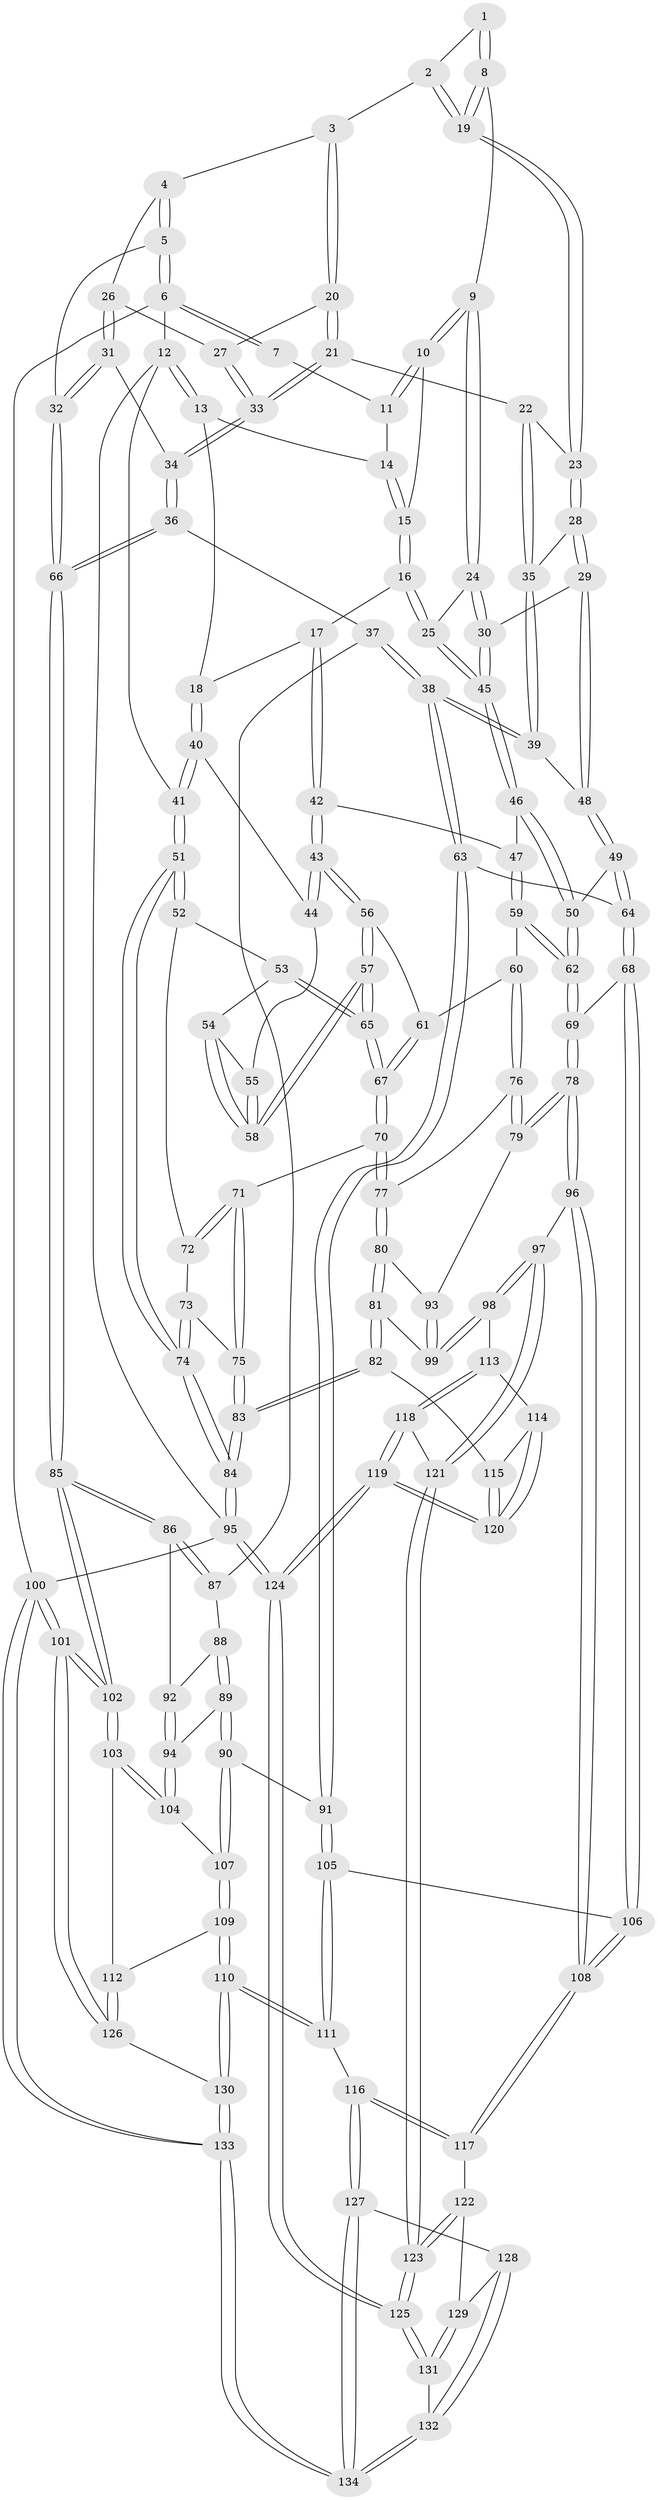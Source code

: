 // coarse degree distribution, {3: 0.07407407407407407, 4: 0.3950617283950617, 5: 0.41975308641975306, 2: 0.012345679012345678, 6: 0.09876543209876543}
// Generated by graph-tools (version 1.1) at 2025/24/03/03/25 07:24:36]
// undirected, 134 vertices, 332 edges
graph export_dot {
graph [start="1"]
  node [color=gray90,style=filled];
  1 [pos="+0.7795095031302742+0"];
  2 [pos="+0.8187556002729734+0.002160116168997323"];
  3 [pos="+0.8758722082298629+0.08890363102114045"];
  4 [pos="+0.9198695315948674+0.10544559984874644"];
  5 [pos="+1+0"];
  6 [pos="+1+0"];
  7 [pos="+0.7785934962961047+0"];
  8 [pos="+0.6148952460340956+0.10922515759927684"];
  9 [pos="+0.573294363240424+0.10739276806268443"];
  10 [pos="+0.5634336333664616+0.0961227574990765"];
  11 [pos="+0.44179356716963886+0"];
  12 [pos="+0+0"];
  13 [pos="+0.18811245931638762+0"];
  14 [pos="+0.40509991182460076+0"];
  15 [pos="+0.37247937193771713+0.10398154803847134"];
  16 [pos="+0.34830144488532283+0.15518413116625296"];
  17 [pos="+0.2902896012187518+0.16780102076070552"];
  18 [pos="+0.2291822777340035+0.1518556259478264"];
  19 [pos="+0.6752164056495512+0.1435026755897359"];
  20 [pos="+0.8366970935705744+0.14435317226267277"];
  21 [pos="+0.7931215578409643+0.188620664751257"];
  22 [pos="+0.6980803539123864+0.1783687781630549"];
  23 [pos="+0.684319163178473+0.16143160392327552"];
  24 [pos="+0.5587769617481979+0.1337469508565617"];
  25 [pos="+0.3909559475327742+0.19482067380960538"];
  26 [pos="+0.935526031907369+0.1881810220954292"];
  27 [pos="+0.8772806917342757+0.2273159764509512"];
  28 [pos="+0.5620138347895363+0.2747258284467863"];
  29 [pos="+0.560160093007361+0.27529980564629775"];
  30 [pos="+0.5379970393044482+0.25971368531534605"];
  31 [pos="+0.9745995537435925+0.25196383657520693"];
  32 [pos="+1+0.32297639366422504"];
  33 [pos="+0.8324012192073523+0.30598608788851284"];
  34 [pos="+0.8344326443912715+0.3399986133776478"];
  35 [pos="+0.6918878159518697+0.267977370023328"];
  36 [pos="+0.8275975068180615+0.35726101359168927"];
  37 [pos="+0.8007718196903918+0.3883957030667025"];
  38 [pos="+0.7834116274044284+0.3917574968278341"];
  39 [pos="+0.7111363254289891+0.30704256037312166"];
  40 [pos="+0.1591905957935897+0.1760823281102661"];
  41 [pos="+0+0"];
  42 [pos="+0.28124701844509997+0.2895082494268288"];
  43 [pos="+0.2110359045683169+0.3434560856089495"];
  44 [pos="+0.1398618180175415+0.2944790130796062"];
  45 [pos="+0.4368953813828703+0.2740568516530503"];
  46 [pos="+0.42603035158128694+0.30528484977510695"];
  47 [pos="+0.347486517491062+0.3403717385736968"];
  48 [pos="+0.5778748083534935+0.3373553388176383"];
  49 [pos="+0.5772282026709963+0.39272044425747676"];
  50 [pos="+0.4517803650657606+0.3714644402213712"];
  51 [pos="+0+0.3039673413017165"];
  52 [pos="+0+0.3404394141316242"];
  53 [pos="+0+0.3387343800352462"];
  54 [pos="+0.039981472519921096+0.328474826896899"];
  55 [pos="+0.1265358730157653+0.30256389420874696"];
  56 [pos="+0.2133952608221543+0.3516091863659291"];
  57 [pos="+0.12874151559830996+0.42355292722392873"];
  58 [pos="+0.1283521319649574+0.42183067669616664"];
  59 [pos="+0.32215700160671634+0.3988326773427558"];
  60 [pos="+0.2643607307406464+0.420749156726627"];
  61 [pos="+0.23787423692790707+0.39605435415064755"];
  62 [pos="+0.4225798248580595+0.47545128116496593"];
  63 [pos="+0.6845067199676064+0.47720333410585947"];
  64 [pos="+0.6236869795736809+0.4774591975246815"];
  65 [pos="+0.12573600649459932+0.44329979499262195"];
  66 [pos="+1+0.3918438763391036"];
  67 [pos="+0.12803339689684345+0.4576133930214578"];
  68 [pos="+0.5601051928057315+0.5257135112404816"];
  69 [pos="+0.4400146001227482+0.5456893497821125"];
  70 [pos="+0.1268346542056039+0.4640118053603964"];
  71 [pos="+0.08840408505772901+0.4671444713746045"];
  72 [pos="+0.03187850766645646+0.43226074161718203"];
  73 [pos="+0.030677697019518654+0.4805501667111186"];
  74 [pos="+0+0.5068986337191717"];
  75 [pos="+0.04941041695894202+0.5036082022972067"];
  76 [pos="+0.26173219891536215+0.4437500253340224"];
  77 [pos="+0.14388809004032665+0.49344410815777573"];
  78 [pos="+0.39252457378307687+0.5995063377004258"];
  79 [pos="+0.2818248476290136+0.5262187889819792"];
  80 [pos="+0.15012258921444296+0.5356203041283228"];
  81 [pos="+0.10287158089399058+0.6257879176207678"];
  82 [pos="+0.05305046209225717+0.6594135060126289"];
  83 [pos="+0+0.6612676523109533"];
  84 [pos="+0+0.7122005609269586"];
  85 [pos="+1+0.4613054648275655"];
  86 [pos="+1+0.4866438240663873"];
  87 [pos="+0.8040204848791696+0.39190095699125543"];
  88 [pos="+0.8550250785276001+0.48092177302056893"];
  89 [pos="+0.8473843686480881+0.5880226520103069"];
  90 [pos="+0.8151870096724054+0.6243378520824737"];
  91 [pos="+0.7328803453024991+0.5850730759579732"];
  92 [pos="+0.9520559220871341+0.5313941174205516"];
  93 [pos="+0.2514075474377178+0.5357283893385694"];
  94 [pos="+0.9290432861909432+0.5740162231843919"];
  95 [pos="+0+1"];
  96 [pos="+0.38291694421746675+0.6564604626225309"];
  97 [pos="+0.3743835819366651+0.6640832540150119"];
  98 [pos="+0.31741051829072636+0.6847753388637863"];
  99 [pos="+0.2030034844966929+0.6342970140306752"];
  100 [pos="+1+1"];
  101 [pos="+1+1"];
  102 [pos="+1+0.7597294689226568"];
  103 [pos="+1+0.7516354099670944"];
  104 [pos="+0.9587725239842568+0.6602968327531438"];
  105 [pos="+0.6647930772212207+0.6936357898057967"];
  106 [pos="+0.6025658992208563+0.6714507718090058"];
  107 [pos="+0.8219412727083928+0.6417257908795365"];
  108 [pos="+0.5000260565472497+0.7362023971602052"];
  109 [pos="+0.8094412625679004+0.8175017131661166"];
  110 [pos="+0.7991677870903539+0.8237123371440943"];
  111 [pos="+0.724045547464783+0.8260366103355891"];
  112 [pos="+0.876018078304929+0.8141655822115651"];
  113 [pos="+0.29218785633403593+0.7110543577004345"];
  114 [pos="+0.2669478471621848+0.7244098901268664"];
  115 [pos="+0.1323888196865264+0.7351674950757786"];
  116 [pos="+0.7152178477000428+0.8320641429110053"];
  117 [pos="+0.5125939115047143+0.7718599085638372"];
  118 [pos="+0.28687984614107986+0.8191830536388272"];
  119 [pos="+0.17990594120973388+0.9480144192876322"];
  120 [pos="+0.17726085233570296+0.8802110031104157"];
  121 [pos="+0.3723174675156846+0.8297088413274479"];
  122 [pos="+0.4828706782118499+0.8776568141782473"];
  123 [pos="+0.4092651822232164+0.9356401825305531"];
  124 [pos="+0.12958962717085973+1"];
  125 [pos="+0.29423899111656254+1"];
  126 [pos="+0.9539119534619902+0.9573848898670854"];
  127 [pos="+0.7052021908903781+0.8463517517161897"];
  128 [pos="+0.6432768838885929+0.8903058043017332"];
  129 [pos="+0.6007084299643286+0.9066056458404365"];
  130 [pos="+0.8327978836220772+0.9683815183181883"];
  131 [pos="+0.4961537066612636+1"];
  132 [pos="+0.6365772443891243+1"];
  133 [pos="+0.808743443499037+1"];
  134 [pos="+0.7190723082801642+1"];
  1 -- 2;
  1 -- 8;
  1 -- 8;
  2 -- 3;
  2 -- 19;
  2 -- 19;
  3 -- 4;
  3 -- 20;
  3 -- 20;
  4 -- 5;
  4 -- 5;
  4 -- 26;
  5 -- 6;
  5 -- 6;
  5 -- 32;
  6 -- 7;
  6 -- 7;
  6 -- 12;
  6 -- 100;
  7 -- 11;
  8 -- 9;
  8 -- 19;
  8 -- 19;
  9 -- 10;
  9 -- 10;
  9 -- 24;
  9 -- 24;
  10 -- 11;
  10 -- 11;
  10 -- 15;
  11 -- 14;
  12 -- 13;
  12 -- 13;
  12 -- 41;
  12 -- 95;
  13 -- 14;
  13 -- 18;
  14 -- 15;
  14 -- 15;
  15 -- 16;
  15 -- 16;
  16 -- 17;
  16 -- 25;
  16 -- 25;
  17 -- 18;
  17 -- 42;
  17 -- 42;
  18 -- 40;
  18 -- 40;
  19 -- 23;
  19 -- 23;
  20 -- 21;
  20 -- 21;
  20 -- 27;
  21 -- 22;
  21 -- 33;
  21 -- 33;
  22 -- 23;
  22 -- 35;
  22 -- 35;
  23 -- 28;
  23 -- 28;
  24 -- 25;
  24 -- 30;
  24 -- 30;
  25 -- 45;
  25 -- 45;
  26 -- 27;
  26 -- 31;
  26 -- 31;
  27 -- 33;
  27 -- 33;
  28 -- 29;
  28 -- 29;
  28 -- 35;
  29 -- 30;
  29 -- 48;
  29 -- 48;
  30 -- 45;
  30 -- 45;
  31 -- 32;
  31 -- 32;
  31 -- 34;
  32 -- 66;
  32 -- 66;
  33 -- 34;
  33 -- 34;
  34 -- 36;
  34 -- 36;
  35 -- 39;
  35 -- 39;
  36 -- 37;
  36 -- 66;
  36 -- 66;
  37 -- 38;
  37 -- 38;
  37 -- 87;
  38 -- 39;
  38 -- 39;
  38 -- 63;
  38 -- 63;
  39 -- 48;
  40 -- 41;
  40 -- 41;
  40 -- 44;
  41 -- 51;
  41 -- 51;
  42 -- 43;
  42 -- 43;
  42 -- 47;
  43 -- 44;
  43 -- 44;
  43 -- 56;
  43 -- 56;
  44 -- 55;
  45 -- 46;
  45 -- 46;
  46 -- 47;
  46 -- 50;
  46 -- 50;
  47 -- 59;
  47 -- 59;
  48 -- 49;
  48 -- 49;
  49 -- 50;
  49 -- 64;
  49 -- 64;
  50 -- 62;
  50 -- 62;
  51 -- 52;
  51 -- 52;
  51 -- 74;
  51 -- 74;
  52 -- 53;
  52 -- 72;
  53 -- 54;
  53 -- 65;
  53 -- 65;
  54 -- 55;
  54 -- 58;
  54 -- 58;
  55 -- 58;
  55 -- 58;
  56 -- 57;
  56 -- 57;
  56 -- 61;
  57 -- 58;
  57 -- 58;
  57 -- 65;
  57 -- 65;
  59 -- 60;
  59 -- 62;
  59 -- 62;
  60 -- 61;
  60 -- 76;
  60 -- 76;
  61 -- 67;
  61 -- 67;
  62 -- 69;
  62 -- 69;
  63 -- 64;
  63 -- 91;
  63 -- 91;
  64 -- 68;
  64 -- 68;
  65 -- 67;
  65 -- 67;
  66 -- 85;
  66 -- 85;
  67 -- 70;
  67 -- 70;
  68 -- 69;
  68 -- 106;
  68 -- 106;
  69 -- 78;
  69 -- 78;
  70 -- 71;
  70 -- 77;
  70 -- 77;
  71 -- 72;
  71 -- 72;
  71 -- 75;
  71 -- 75;
  72 -- 73;
  73 -- 74;
  73 -- 74;
  73 -- 75;
  74 -- 84;
  74 -- 84;
  75 -- 83;
  75 -- 83;
  76 -- 77;
  76 -- 79;
  76 -- 79;
  77 -- 80;
  77 -- 80;
  78 -- 79;
  78 -- 79;
  78 -- 96;
  78 -- 96;
  79 -- 93;
  80 -- 81;
  80 -- 81;
  80 -- 93;
  81 -- 82;
  81 -- 82;
  81 -- 99;
  82 -- 83;
  82 -- 83;
  82 -- 115;
  83 -- 84;
  83 -- 84;
  84 -- 95;
  84 -- 95;
  85 -- 86;
  85 -- 86;
  85 -- 102;
  85 -- 102;
  86 -- 87;
  86 -- 87;
  86 -- 92;
  87 -- 88;
  88 -- 89;
  88 -- 89;
  88 -- 92;
  89 -- 90;
  89 -- 90;
  89 -- 94;
  90 -- 91;
  90 -- 107;
  90 -- 107;
  91 -- 105;
  91 -- 105;
  92 -- 94;
  92 -- 94;
  93 -- 99;
  93 -- 99;
  94 -- 104;
  94 -- 104;
  95 -- 124;
  95 -- 124;
  95 -- 100;
  96 -- 97;
  96 -- 108;
  96 -- 108;
  97 -- 98;
  97 -- 98;
  97 -- 121;
  97 -- 121;
  98 -- 99;
  98 -- 99;
  98 -- 113;
  100 -- 101;
  100 -- 101;
  100 -- 133;
  100 -- 133;
  101 -- 102;
  101 -- 102;
  101 -- 126;
  101 -- 126;
  102 -- 103;
  102 -- 103;
  103 -- 104;
  103 -- 104;
  103 -- 112;
  104 -- 107;
  105 -- 106;
  105 -- 111;
  105 -- 111;
  106 -- 108;
  106 -- 108;
  107 -- 109;
  107 -- 109;
  108 -- 117;
  108 -- 117;
  109 -- 110;
  109 -- 110;
  109 -- 112;
  110 -- 111;
  110 -- 111;
  110 -- 130;
  110 -- 130;
  111 -- 116;
  112 -- 126;
  112 -- 126;
  113 -- 114;
  113 -- 118;
  113 -- 118;
  114 -- 115;
  114 -- 120;
  114 -- 120;
  115 -- 120;
  115 -- 120;
  116 -- 117;
  116 -- 117;
  116 -- 127;
  116 -- 127;
  117 -- 122;
  118 -- 119;
  118 -- 119;
  118 -- 121;
  119 -- 120;
  119 -- 120;
  119 -- 124;
  119 -- 124;
  121 -- 123;
  121 -- 123;
  122 -- 123;
  122 -- 123;
  122 -- 129;
  123 -- 125;
  123 -- 125;
  124 -- 125;
  124 -- 125;
  125 -- 131;
  125 -- 131;
  126 -- 130;
  127 -- 128;
  127 -- 134;
  127 -- 134;
  128 -- 129;
  128 -- 132;
  128 -- 132;
  129 -- 131;
  129 -- 131;
  130 -- 133;
  130 -- 133;
  131 -- 132;
  132 -- 134;
  132 -- 134;
  133 -- 134;
  133 -- 134;
}
